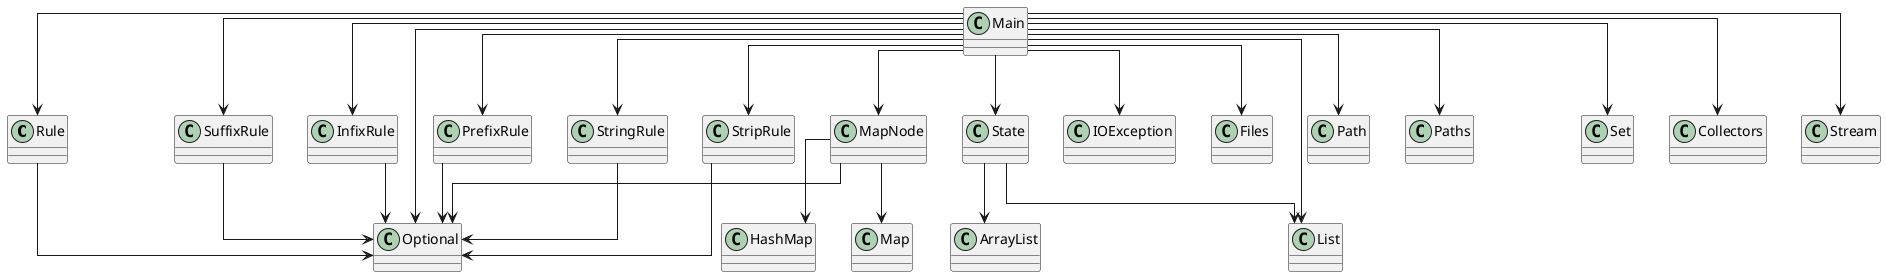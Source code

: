 @startuml
skinparam linetype ortho
class Rule
Rule --> Optional
class SuffixRule
SuffixRule --> Optional
class Main
Main --> InfixRule
Main --> MapNode
Main --> PrefixRule
Main --> Rule
Main --> State
Main --> StringRule
Main --> StripRule
Main --> SuffixRule
Main --> IOException
Main --> Files
Main --> Path
Main --> Paths
Main --> List
Main --> Optional
Main --> Set
Main --> Collectors
Main --> Stream
class StripRule
StripRule --> Optional
class MapNode
MapNode --> HashMap
MapNode --> Map
MapNode --> Optional
class InfixRule
InfixRule --> Optional
class State
State --> ArrayList
State --> List
class PrefixRule
PrefixRule --> Optional
class StringRule
StringRule --> Optional
@enduml
